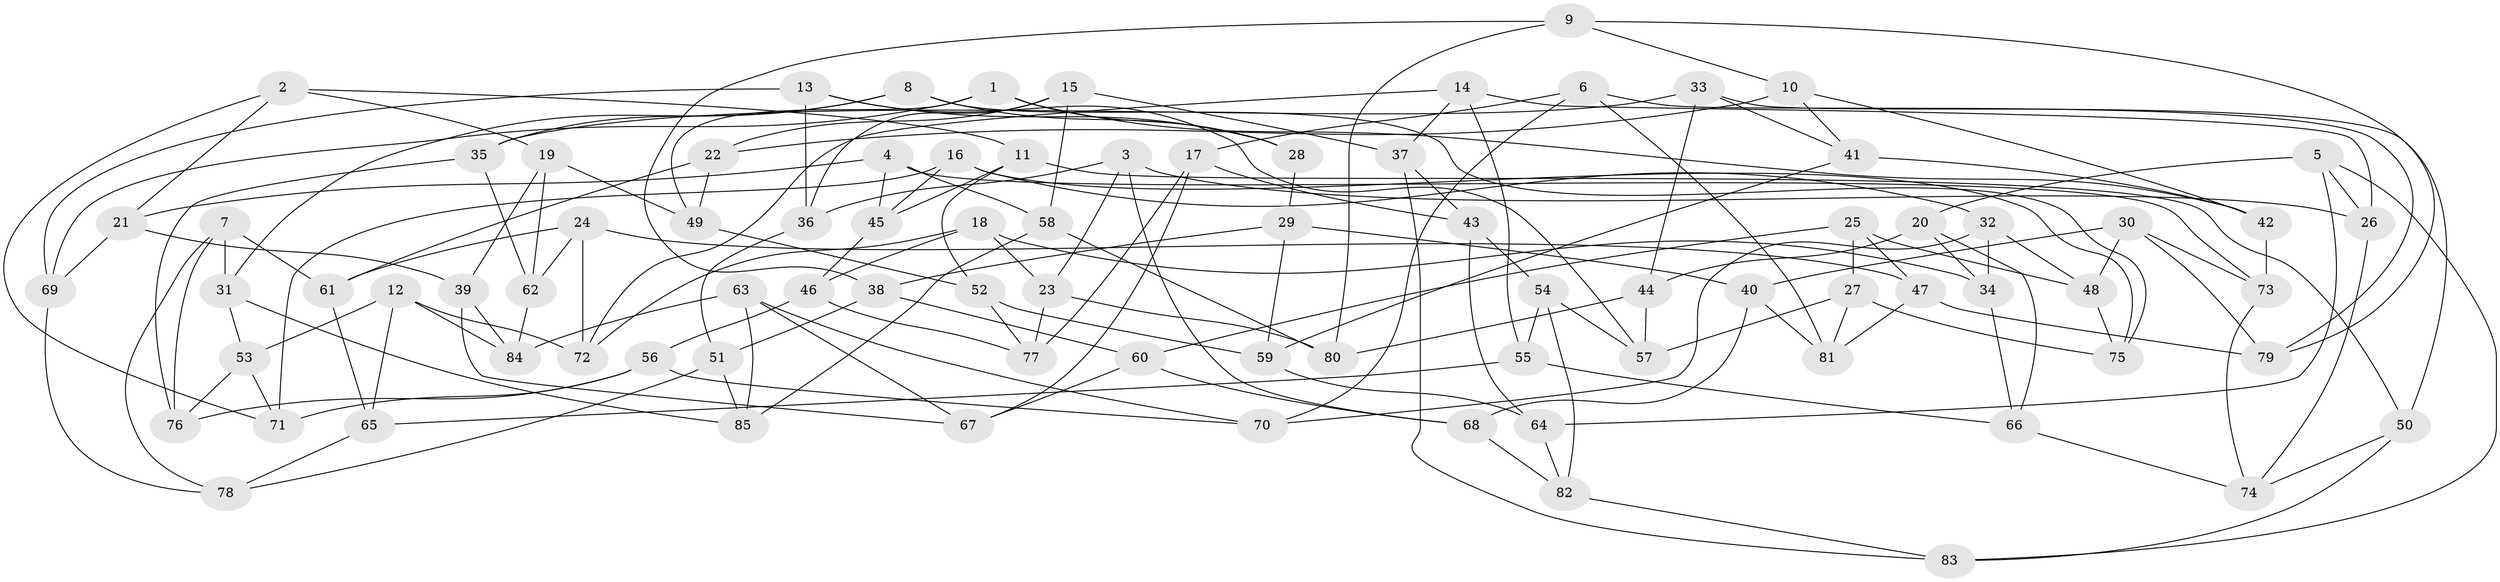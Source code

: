 // Generated by graph-tools (version 1.1) at 2025/16/03/09/25 04:16:13]
// undirected, 85 vertices, 170 edges
graph export_dot {
graph [start="1"]
  node [color=gray90,style=filled];
  1;
  2;
  3;
  4;
  5;
  6;
  7;
  8;
  9;
  10;
  11;
  12;
  13;
  14;
  15;
  16;
  17;
  18;
  19;
  20;
  21;
  22;
  23;
  24;
  25;
  26;
  27;
  28;
  29;
  30;
  31;
  32;
  33;
  34;
  35;
  36;
  37;
  38;
  39;
  40;
  41;
  42;
  43;
  44;
  45;
  46;
  47;
  48;
  49;
  50;
  51;
  52;
  53;
  54;
  55;
  56;
  57;
  58;
  59;
  60;
  61;
  62;
  63;
  64;
  65;
  66;
  67;
  68;
  69;
  70;
  71;
  72;
  73;
  74;
  75;
  76;
  77;
  78;
  79;
  80;
  81;
  82;
  83;
  84;
  85;
  1 -- 49;
  1 -- 69;
  1 -- 28;
  1 -- 42;
  2 -- 11;
  2 -- 19;
  2 -- 71;
  2 -- 21;
  3 -- 26;
  3 -- 68;
  3 -- 23;
  3 -- 36;
  4 -- 73;
  4 -- 58;
  4 -- 21;
  4 -- 45;
  5 -- 64;
  5 -- 83;
  5 -- 26;
  5 -- 20;
  6 -- 17;
  6 -- 70;
  6 -- 81;
  6 -- 79;
  7 -- 76;
  7 -- 78;
  7 -- 31;
  7 -- 61;
  8 -- 75;
  8 -- 28;
  8 -- 35;
  8 -- 31;
  9 -- 80;
  9 -- 38;
  9 -- 10;
  9 -- 79;
  10 -- 22;
  10 -- 41;
  10 -- 42;
  11 -- 50;
  11 -- 45;
  11 -- 52;
  12 -- 65;
  12 -- 53;
  12 -- 84;
  12 -- 72;
  13 -- 36;
  13 -- 57;
  13 -- 28;
  13 -- 69;
  14 -- 37;
  14 -- 26;
  14 -- 72;
  14 -- 55;
  15 -- 37;
  15 -- 36;
  15 -- 58;
  15 -- 22;
  16 -- 71;
  16 -- 32;
  16 -- 75;
  16 -- 45;
  17 -- 43;
  17 -- 77;
  17 -- 67;
  18 -- 34;
  18 -- 72;
  18 -- 23;
  18 -- 46;
  19 -- 62;
  19 -- 49;
  19 -- 39;
  20 -- 66;
  20 -- 34;
  20 -- 44;
  21 -- 39;
  21 -- 69;
  22 -- 49;
  22 -- 61;
  23 -- 77;
  23 -- 80;
  24 -- 72;
  24 -- 61;
  24 -- 47;
  24 -- 62;
  25 -- 27;
  25 -- 47;
  25 -- 60;
  25 -- 48;
  26 -- 74;
  27 -- 75;
  27 -- 81;
  27 -- 57;
  28 -- 29;
  29 -- 40;
  29 -- 59;
  29 -- 38;
  30 -- 48;
  30 -- 40;
  30 -- 73;
  30 -- 79;
  31 -- 85;
  31 -- 53;
  32 -- 48;
  32 -- 34;
  32 -- 70;
  33 -- 35;
  33 -- 44;
  33 -- 50;
  33 -- 41;
  34 -- 66;
  35 -- 62;
  35 -- 76;
  36 -- 51;
  37 -- 83;
  37 -- 43;
  38 -- 51;
  38 -- 60;
  39 -- 67;
  39 -- 84;
  40 -- 81;
  40 -- 68;
  41 -- 42;
  41 -- 59;
  42 -- 73;
  43 -- 54;
  43 -- 64;
  44 -- 57;
  44 -- 80;
  45 -- 46;
  46 -- 77;
  46 -- 56;
  47 -- 79;
  47 -- 81;
  48 -- 75;
  49 -- 52;
  50 -- 83;
  50 -- 74;
  51 -- 78;
  51 -- 85;
  52 -- 77;
  52 -- 59;
  53 -- 76;
  53 -- 71;
  54 -- 55;
  54 -- 82;
  54 -- 57;
  55 -- 65;
  55 -- 66;
  56 -- 71;
  56 -- 76;
  56 -- 70;
  58 -- 85;
  58 -- 80;
  59 -- 64;
  60 -- 67;
  60 -- 68;
  61 -- 65;
  62 -- 84;
  63 -- 85;
  63 -- 84;
  63 -- 67;
  63 -- 70;
  64 -- 82;
  65 -- 78;
  66 -- 74;
  68 -- 82;
  69 -- 78;
  73 -- 74;
  82 -- 83;
}
